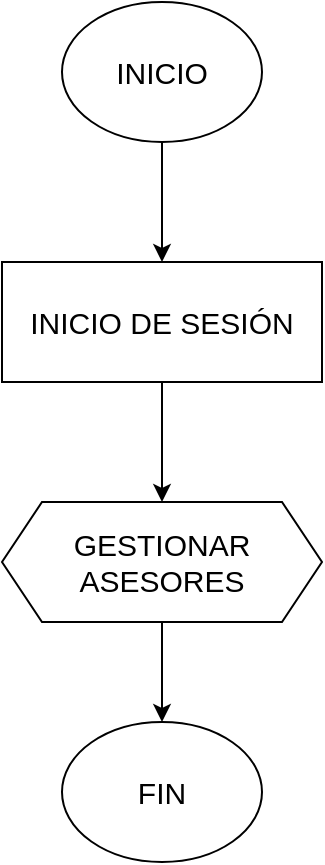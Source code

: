 <mxfile version="24.2.8" type="device">
  <diagram id="C5RBs43oDa-KdzZeNtuy" name="Page-1">
    <mxGraphModel dx="1434" dy="795" grid="1" gridSize="10" guides="1" tooltips="1" connect="1" arrows="1" fold="1" page="1" pageScale="1" pageWidth="827" pageHeight="1169" math="0" shadow="0">
      <root>
        <mxCell id="WIyWlLk6GJQsqaUBKTNV-0" />
        <mxCell id="WIyWlLk6GJQsqaUBKTNV-1" parent="WIyWlLk6GJQsqaUBKTNV-0" />
        <mxCell id="Wu5M7oCfUVY8Men7bRrj-8" value="" style="shape=hexagon;perimeter=hexagonPerimeter2;whiteSpace=wrap;html=1;fixedSize=1;" vertex="1" parent="WIyWlLk6GJQsqaUBKTNV-1">
          <mxGeometry x="340" y="280" width="160" height="60" as="geometry" />
        </mxCell>
        <mxCell id="Wu5M7oCfUVY8Men7bRrj-0" value="" style="ellipse;whiteSpace=wrap;html=1;" vertex="1" parent="WIyWlLk6GJQsqaUBKTNV-1">
          <mxGeometry x="370" y="30" width="100" height="70" as="geometry" />
        </mxCell>
        <mxCell id="Wu5M7oCfUVY8Men7bRrj-1" value="INICIO" style="text;html=1;align=center;verticalAlign=middle;whiteSpace=wrap;rounded=0;fontSize=15;" vertex="1" parent="WIyWlLk6GJQsqaUBKTNV-1">
          <mxGeometry x="390" y="50" width="60" height="30" as="geometry" />
        </mxCell>
        <mxCell id="Wu5M7oCfUVY8Men7bRrj-2" value="" style="endArrow=classic;html=1;rounded=0;exitX=0.5;exitY=1;exitDx=0;exitDy=0;entryX=0.5;entryY=0;entryDx=0;entryDy=0;entryPerimeter=0;" edge="1" parent="WIyWlLk6GJQsqaUBKTNV-1" source="Wu5M7oCfUVY8Men7bRrj-0" target="Wu5M7oCfUVY8Men7bRrj-3">
          <mxGeometry width="50" height="50" relative="1" as="geometry">
            <mxPoint x="390" y="440" as="sourcePoint" />
            <mxPoint x="414" y="160" as="targetPoint" />
          </mxGeometry>
        </mxCell>
        <mxCell id="Wu5M7oCfUVY8Men7bRrj-3" value="" style="rounded=0;whiteSpace=wrap;html=1;" vertex="1" parent="WIyWlLk6GJQsqaUBKTNV-1">
          <mxGeometry x="340" y="160" width="160" height="60" as="geometry" />
        </mxCell>
        <mxCell id="Wu5M7oCfUVY8Men7bRrj-4" value="INICIO DE SESIÓN" style="text;html=1;align=center;verticalAlign=middle;whiteSpace=wrap;rounded=0;fontSize=15;" vertex="1" parent="WIyWlLk6GJQsqaUBKTNV-1">
          <mxGeometry x="345" y="175" width="150" height="30" as="geometry" />
        </mxCell>
        <mxCell id="Wu5M7oCfUVY8Men7bRrj-5" value="" style="endArrow=classic;html=1;rounded=0;exitX=0.5;exitY=1;exitDx=0;exitDy=0;" edge="1" parent="WIyWlLk6GJQsqaUBKTNV-1" source="Wu5M7oCfUVY8Men7bRrj-3">
          <mxGeometry width="50" height="50" relative="1" as="geometry">
            <mxPoint x="420" y="340" as="sourcePoint" />
            <mxPoint x="420" y="280" as="targetPoint" />
          </mxGeometry>
        </mxCell>
        <mxCell id="Wu5M7oCfUVY8Men7bRrj-7" value="GESTIONAR ASESORES" style="text;html=1;align=center;verticalAlign=middle;whiteSpace=wrap;rounded=0;fontSize=15;" vertex="1" parent="WIyWlLk6GJQsqaUBKTNV-1">
          <mxGeometry x="345" y="295" width="150" height="30" as="geometry" />
        </mxCell>
        <mxCell id="Wu5M7oCfUVY8Men7bRrj-23" value="" style="endArrow=classic;html=1;rounded=0;exitX=0.5;exitY=1;exitDx=0;exitDy=0;" edge="1" parent="WIyWlLk6GJQsqaUBKTNV-1" source="Wu5M7oCfUVY8Men7bRrj-8">
          <mxGeometry width="50" height="50" relative="1" as="geometry">
            <mxPoint x="420" y="440" as="sourcePoint" />
            <mxPoint x="420" y="390" as="targetPoint" />
          </mxGeometry>
        </mxCell>
        <mxCell id="Wu5M7oCfUVY8Men7bRrj-24" value="" style="ellipse;whiteSpace=wrap;html=1;" vertex="1" parent="WIyWlLk6GJQsqaUBKTNV-1">
          <mxGeometry x="370" y="390" width="100" height="70" as="geometry" />
        </mxCell>
        <mxCell id="Wu5M7oCfUVY8Men7bRrj-25" value="FIN" style="text;html=1;align=center;verticalAlign=middle;whiteSpace=wrap;rounded=0;fontSize=15;" vertex="1" parent="WIyWlLk6GJQsqaUBKTNV-1">
          <mxGeometry x="390" y="410" width="60" height="30" as="geometry" />
        </mxCell>
      </root>
    </mxGraphModel>
  </diagram>
</mxfile>
